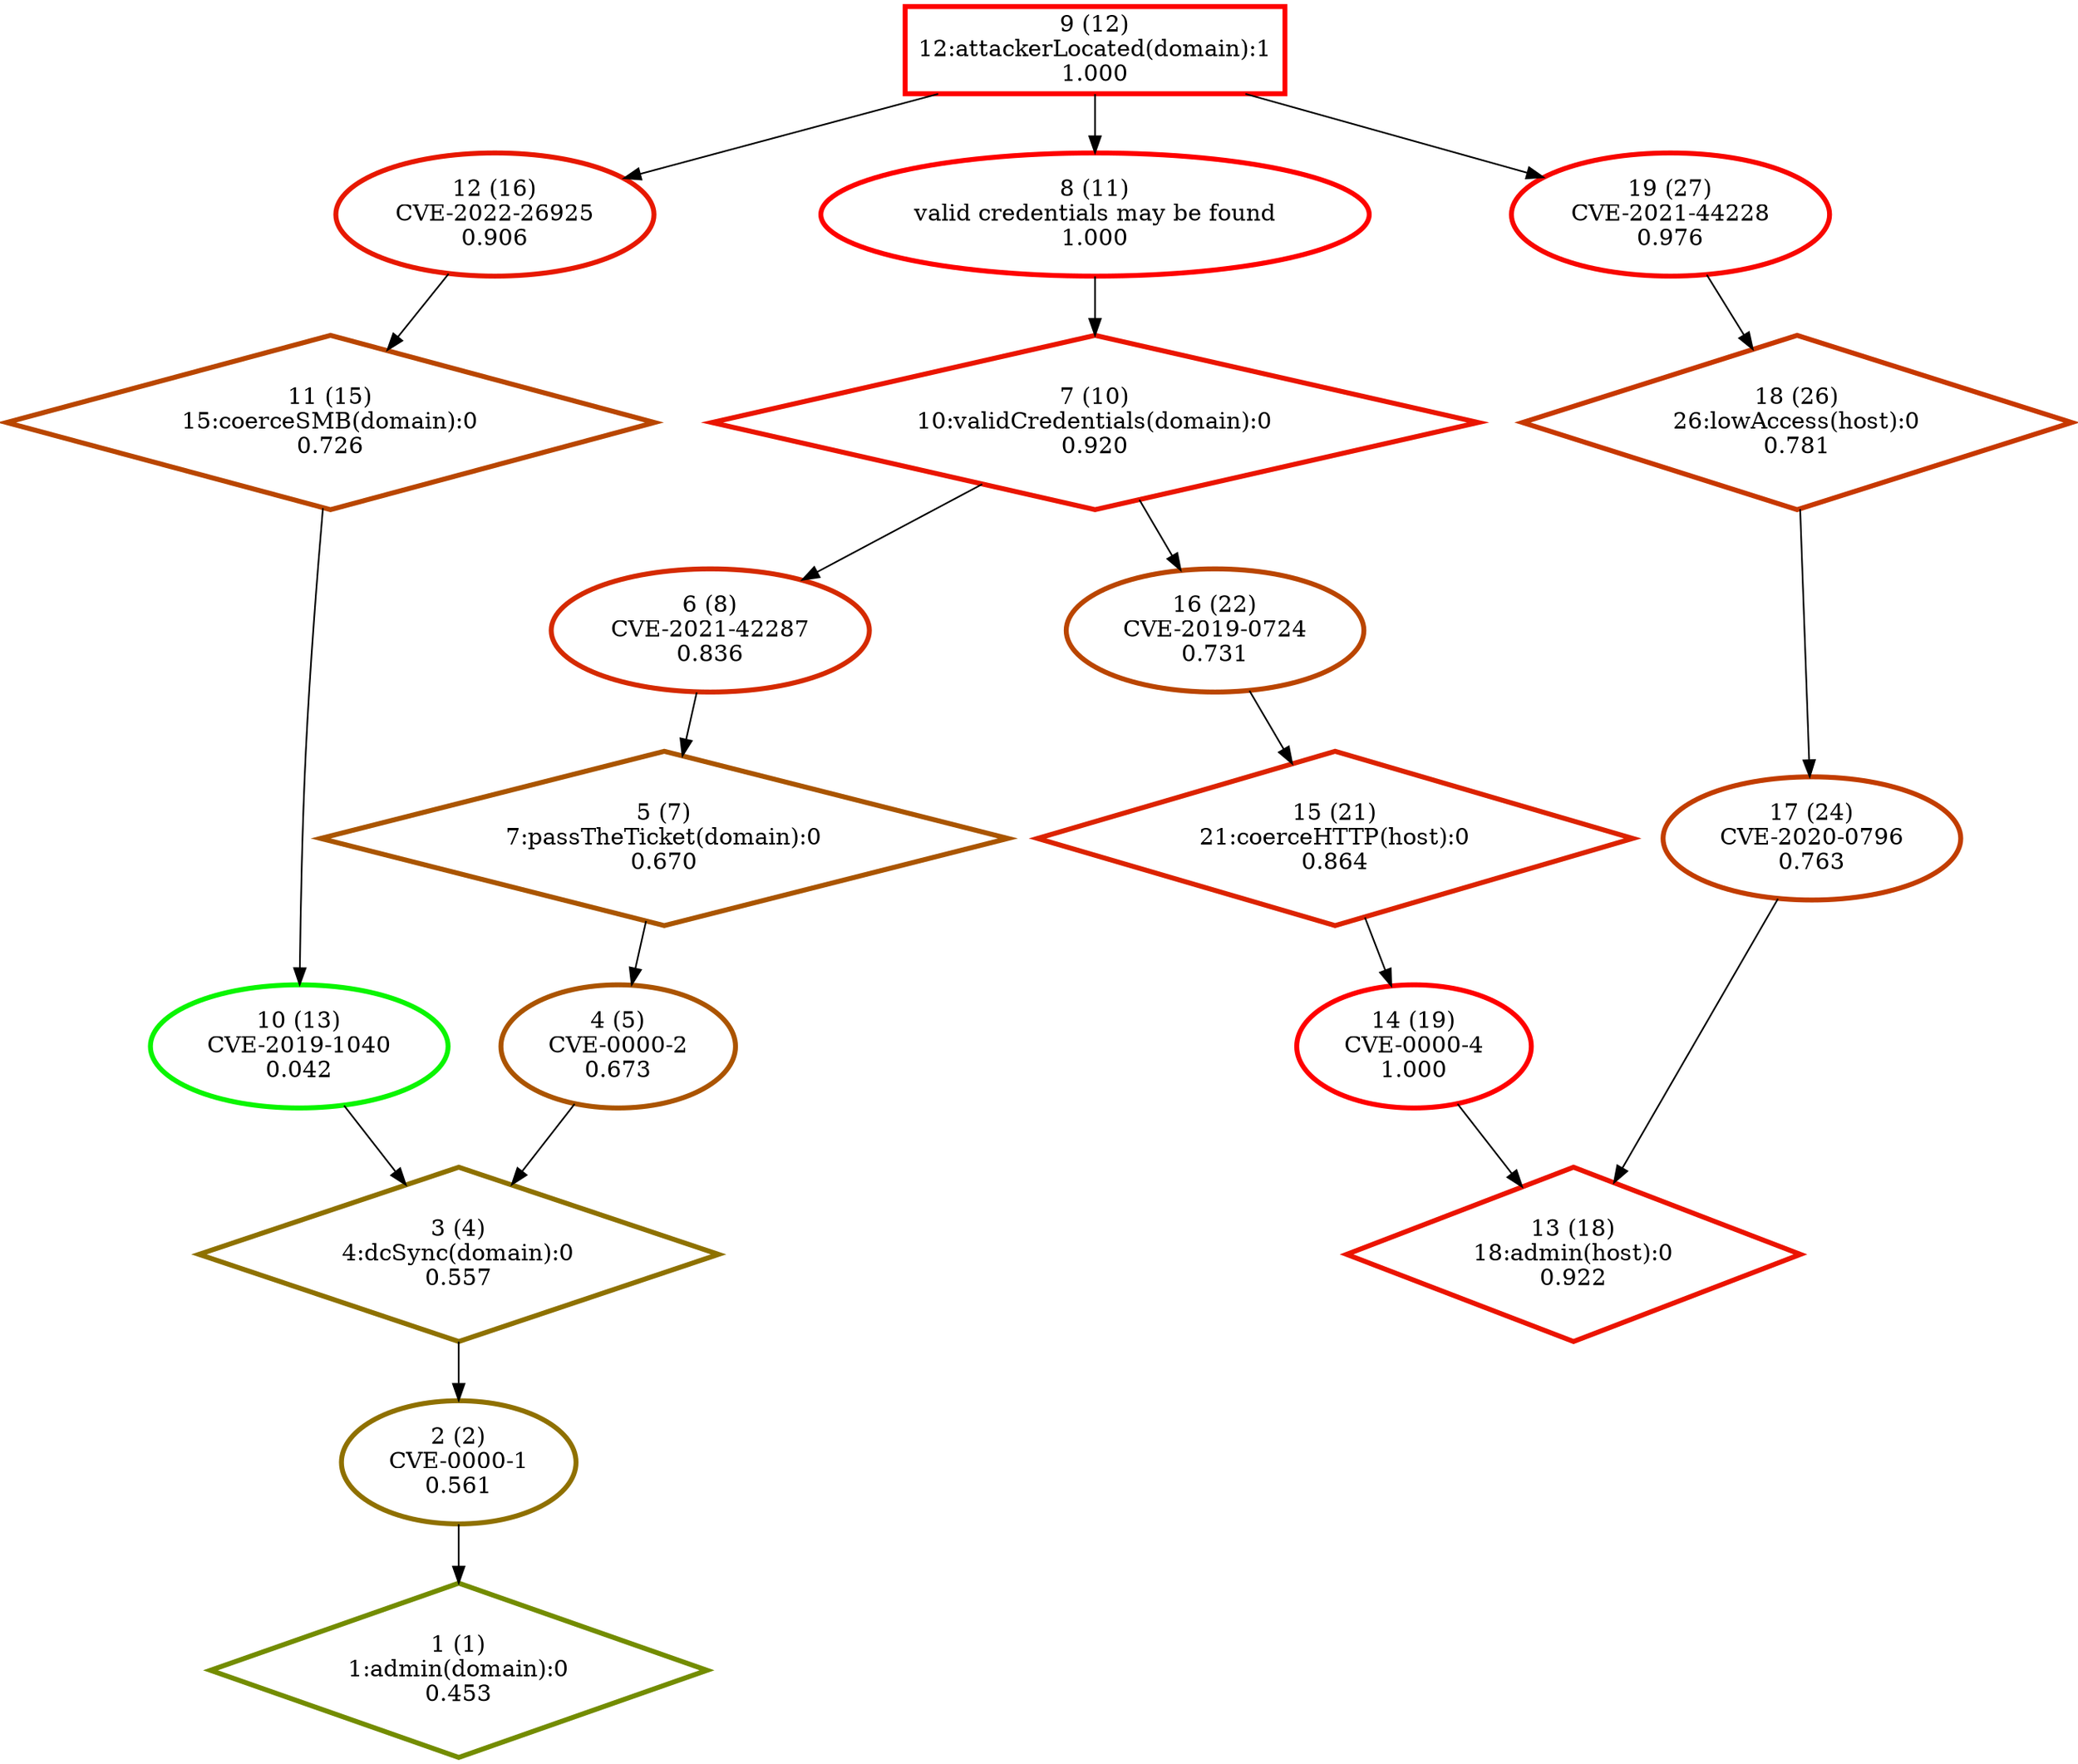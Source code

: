 digraph G {
  1 [label="1 (1)\n1:admin(domain):0\n0.453", color="#738C00", penwidth=3, shape="diamond"];
  2 [label="2 (2)\nCVE-0000-1\n0.561", color="#8F7000", penwidth=3, shape="ellipse"];
  3 [label="3 (4)\n4:dcSync(domain):0\n0.557", color="#8E7100", penwidth=3, shape="diamond"];
  4 [label="4 (5)\nCVE-0000-2\n0.673", color="#AB5400", penwidth=3, shape="ellipse"];
  5 [label="5 (7)\n7:passTheTicket(domain):0\n0.670", color="#AA5500", penwidth=3, shape="diamond"];
  6 [label="6 (8)\nCVE-2021-42287\n0.836", color="#D52A00", penwidth=3, shape="ellipse"];
  7 [label="7 (10)\n10:validCredentials(domain):0\n0.920", color="#EA1500", penwidth=3, shape="diamond"];
  8 [label="8 (11)\nvalid credentials may be found\n1.000", color="#FE0100", penwidth=3, shape="ellipse"];
  9 [label="9 (12)\n12:attackerLocated(domain):1\n1.000", color="#FE0100", penwidth=3, shape="box"];
  10 [label="10 (13)\nCVE-2019-1040\n0.042", color="#0AF500", penwidth=3, shape="ellipse"];
  11 [label="11 (15)\n15:coerceSMB(domain):0\n0.726", color="#B94600", penwidth=3, shape="diamond"];
  12 [label="12 (16)\nCVE-2022-26925\n0.906", color="#E71800", penwidth=3, shape="ellipse"];
  13 [label="13 (18)\n18:admin(host):0\n0.922", color="#EB1400", penwidth=3, shape="diamond"];
  14 [label="14 (19)\nCVE-0000-4\n1.000", color="#FF0000", penwidth=3, shape="ellipse"];
  15 [label="15 (21)\n21:coerceHTTP(host):0\n0.864", color="#DC2300", penwidth=3, shape="diamond"];
  16 [label="16 (22)\nCVE-2019-0724\n0.731", color="#BA4500", penwidth=3, shape="ellipse"];
  17 [label="17 (24)\nCVE-2020-0796\n0.763", color="#C23D00", penwidth=3, shape="ellipse"];
  18 [label="18 (26)\n26:lowAccess(host):0\n0.781", color="#C73800", penwidth=3, shape="diamond"];
  19 [label="19 (27)\nCVE-2021-44228\n0.976", color="#F80700", penwidth=3, shape="ellipse"];
  "9" -> "8";
  "9" -> "12";
  "9" -> "19";
  "8" -> "7";
  "7" -> "6";
  "7" -> "16";
  "6" -> "5";
  "5" -> "4";
  "4" -> "3";
  "3" -> "2";
  "12" -> "11";
  "11" -> "10";
  "10" -> "3";
  "2" -> "1";
  "16" -> "15";
  "15" -> "14";
  "14" -> "13";
  "19" -> "18";
  "18" -> "17";
  "17" -> "13";
}